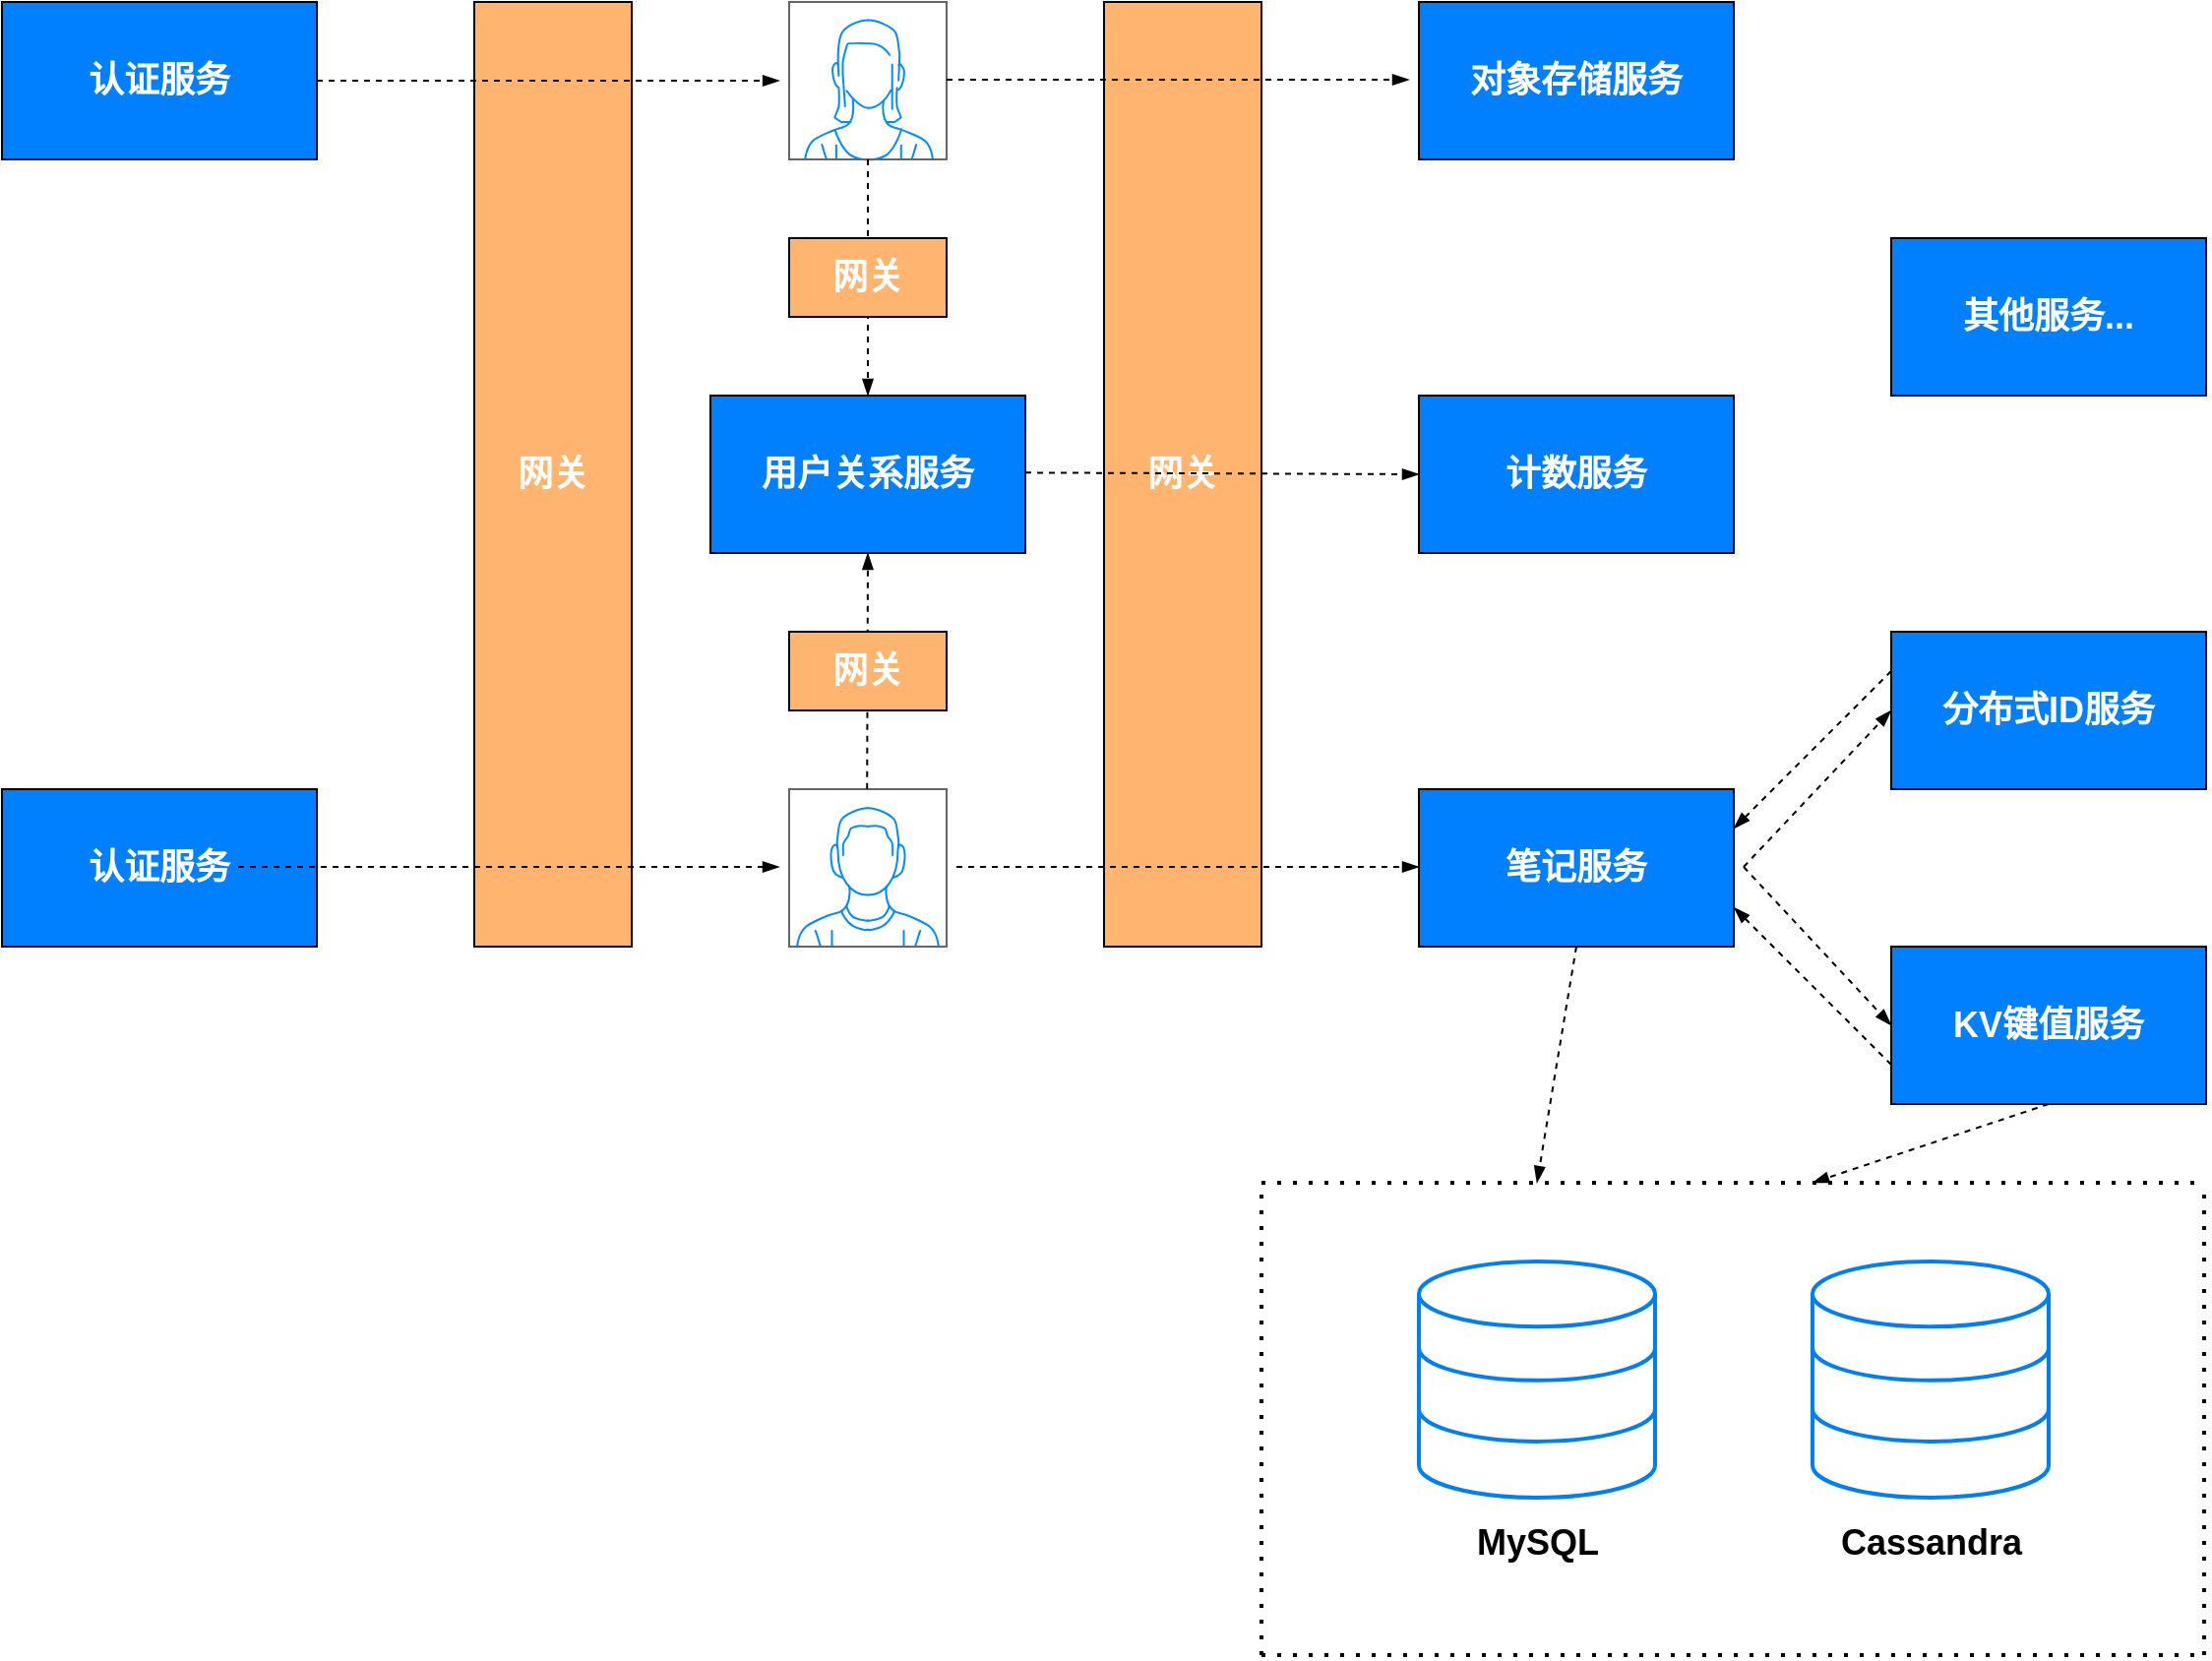 <mxfile version="24.2.5" type="device">
  <diagram id="C5RBs43oDa-KdzZeNtuy" name="Page-1">
    <mxGraphModel dx="2974" dy="1258" grid="1" gridSize="10" guides="1" tooltips="1" connect="1" arrows="1" fold="1" page="1" pageScale="1" pageWidth="827" pageHeight="1169" math="0" shadow="0">
      <root>
        <mxCell id="WIyWlLk6GJQsqaUBKTNV-0" />
        <mxCell id="WIyWlLk6GJQsqaUBKTNV-1" parent="WIyWlLk6GJQsqaUBKTNV-0" />
        <mxCell id="FWQHCrg-YMvKmJAumSep-0" value="" style="verticalLabelPosition=bottom;shadow=0;dashed=0;align=center;html=1;verticalAlign=top;strokeWidth=1;shape=mxgraph.mockup.containers.userFemale;strokeColor=#666666;strokeColor2=#008cff;" parent="WIyWlLk6GJQsqaUBKTNV-1" vertex="1">
          <mxGeometry x="160" y="40" width="80" height="80" as="geometry" />
        </mxCell>
        <mxCell id="FWQHCrg-YMvKmJAumSep-1" value="" style="verticalLabelPosition=bottom;shadow=0;dashed=0;align=center;html=1;verticalAlign=top;strokeWidth=1;shape=mxgraph.mockup.containers.userMale;strokeColor=#666666;strokeColor2=#008cff;" parent="WIyWlLk6GJQsqaUBKTNV-1" vertex="1">
          <mxGeometry x="160" y="440" width="80" height="80" as="geometry" />
        </mxCell>
        <mxCell id="FWQHCrg-YMvKmJAumSep-3" value="&lt;b&gt;&lt;font color=&quot;#ffffff&quot; style=&quot;font-size: 18px;&quot;&gt;用户关系服务&lt;/font&gt;&lt;/b&gt;" style="rounded=0;whiteSpace=wrap;html=1;fillColor=#007FFF;" parent="WIyWlLk6GJQsqaUBKTNV-1" vertex="1">
          <mxGeometry x="120" y="240" width="160" height="80" as="geometry" />
        </mxCell>
        <mxCell id="FWQHCrg-YMvKmJAumSep-9" value="" style="fontSize=12;html=1;endArrow=blockThin;endFill=1;startArrow=none;rounded=0;startFill=0;dashed=1;exitX=0.5;exitY=1;exitDx=0;exitDy=0;exitPerimeter=0;entryX=0.5;entryY=0;entryDx=0;entryDy=0;" parent="WIyWlLk6GJQsqaUBKTNV-1" source="FWQHCrg-YMvKmJAumSep-0" target="FWQHCrg-YMvKmJAumSep-3" edge="1">
          <mxGeometry width="60" height="60" relative="1" as="geometry">
            <mxPoint x="70" y="200" as="sourcePoint" />
            <mxPoint x="110" y="180" as="targetPoint" />
          </mxGeometry>
        </mxCell>
        <mxCell id="FWQHCrg-YMvKmJAumSep-10" value="" style="fontSize=12;html=1;endArrow=blockThin;endFill=1;startArrow=none;rounded=0;startFill=0;dashed=1;exitX=0.495;exitY=-0.002;exitDx=0;exitDy=0;exitPerimeter=0;entryX=0.5;entryY=1;entryDx=0;entryDy=0;" parent="WIyWlLk6GJQsqaUBKTNV-1" source="FWQHCrg-YMvKmJAumSep-1" target="FWQHCrg-YMvKmJAumSep-3" edge="1">
          <mxGeometry width="60" height="60" relative="1" as="geometry">
            <mxPoint x="260" y="330" as="sourcePoint" />
            <mxPoint x="260" y="410" as="targetPoint" />
          </mxGeometry>
        </mxCell>
        <mxCell id="FWQHCrg-YMvKmJAumSep-11" value="&lt;b&gt;&lt;font color=&quot;#ffffff&quot; style=&quot;font-size: 18px;&quot;&gt;认证服务&lt;/font&gt;&lt;/b&gt;" style="rounded=0;whiteSpace=wrap;html=1;fillColor=#007FFF;" parent="WIyWlLk6GJQsqaUBKTNV-1" vertex="1">
          <mxGeometry x="-240" y="40" width="160" height="80" as="geometry" />
        </mxCell>
        <mxCell id="FWQHCrg-YMvKmJAumSep-12" value="&lt;b&gt;&lt;font color=&quot;#ffffff&quot; style=&quot;font-size: 18px;&quot;&gt;认证服务&lt;/font&gt;&lt;/b&gt;" style="rounded=0;whiteSpace=wrap;html=1;fillColor=#007FFF;" parent="WIyWlLk6GJQsqaUBKTNV-1" vertex="1">
          <mxGeometry x="-240" y="440" width="160" height="80" as="geometry" />
        </mxCell>
        <mxCell id="FWQHCrg-YMvKmJAumSep-13" value="&lt;b&gt;&lt;font color=&quot;#ffffff&quot; style=&quot;font-size: 18px;&quot;&gt;网关&lt;/font&gt;&lt;/b&gt;" style="rounded=0;whiteSpace=wrap;html=1;fillColor=#FFB570;" parent="WIyWlLk6GJQsqaUBKTNV-1" vertex="1">
          <mxGeometry x="320" y="40" width="80" height="480" as="geometry" />
        </mxCell>
        <mxCell id="FWQHCrg-YMvKmJAumSep-14" value="&lt;b&gt;&lt;font color=&quot;#ffffff&quot; style=&quot;font-size: 18px;&quot;&gt;网关&lt;/font&gt;&lt;/b&gt;" style="rounded=0;whiteSpace=wrap;html=1;fillColor=#FFB570;" parent="WIyWlLk6GJQsqaUBKTNV-1" vertex="1">
          <mxGeometry y="40" width="80" height="480" as="geometry" />
        </mxCell>
        <mxCell id="FWQHCrg-YMvKmJAumSep-15" value="&lt;b&gt;&lt;font color=&quot;#ffffff&quot; style=&quot;font-size: 18px;&quot;&gt;网关&lt;/font&gt;&lt;/b&gt;" style="rounded=0;whiteSpace=wrap;html=1;fillColor=#FFB570;" parent="WIyWlLk6GJQsqaUBKTNV-1" vertex="1">
          <mxGeometry x="160" y="160" width="80" height="40" as="geometry" />
        </mxCell>
        <mxCell id="FWQHCrg-YMvKmJAumSep-16" value="&lt;b&gt;&lt;font color=&quot;#ffffff&quot; style=&quot;font-size: 18px;&quot;&gt;网关&lt;/font&gt;&lt;/b&gt;" style="rounded=0;whiteSpace=wrap;html=1;fillColor=#FFB570;" parent="WIyWlLk6GJQsqaUBKTNV-1" vertex="1">
          <mxGeometry x="160" y="360" width="80" height="40" as="geometry" />
        </mxCell>
        <mxCell id="FWQHCrg-YMvKmJAumSep-17" value="" style="fontSize=12;html=1;endArrow=blockThin;endFill=1;startArrow=none;rounded=0;startFill=0;dashed=1;exitX=1;exitY=0.5;exitDx=0;exitDy=0;entryX=-0.062;entryY=0.5;entryDx=0;entryDy=0;entryPerimeter=0;" parent="WIyWlLk6GJQsqaUBKTNV-1" source="FWQHCrg-YMvKmJAumSep-11" target="FWQHCrg-YMvKmJAumSep-0" edge="1">
          <mxGeometry width="60" height="60" relative="1" as="geometry">
            <mxPoint x="-70" y="190" as="sourcePoint" />
            <mxPoint x="-70" y="70" as="targetPoint" />
          </mxGeometry>
        </mxCell>
        <mxCell id="FWQHCrg-YMvKmJAumSep-18" value="" style="fontSize=12;html=1;endArrow=blockThin;endFill=1;startArrow=none;rounded=0;startFill=0;dashed=1;exitX=1;exitY=0.5;exitDx=0;exitDy=0;entryX=-0.062;entryY=0.5;entryDx=0;entryDy=0;entryPerimeter=0;" parent="WIyWlLk6GJQsqaUBKTNV-1" edge="1">
          <mxGeometry width="60" height="60" relative="1" as="geometry">
            <mxPoint x="-120" y="479.5" as="sourcePoint" />
            <mxPoint x="155" y="479.5" as="targetPoint" />
          </mxGeometry>
        </mxCell>
        <mxCell id="FWQHCrg-YMvKmJAumSep-19" value="&lt;b&gt;&lt;font color=&quot;#ffffff&quot; style=&quot;font-size: 18px;&quot;&gt;笔记服务&lt;/font&gt;&lt;/b&gt;" style="rounded=0;whiteSpace=wrap;html=1;fillColor=#007FFF;" parent="WIyWlLk6GJQsqaUBKTNV-1" vertex="1">
          <mxGeometry x="480" y="440" width="160" height="80" as="geometry" />
        </mxCell>
        <mxCell id="FWQHCrg-YMvKmJAumSep-20" value="&lt;b&gt;&lt;font color=&quot;#ffffff&quot; style=&quot;font-size: 18px;&quot;&gt;对象存储服务&lt;/font&gt;&lt;/b&gt;" style="rounded=0;whiteSpace=wrap;html=1;fillColor=#007FFF;" parent="WIyWlLk6GJQsqaUBKTNV-1" vertex="1">
          <mxGeometry x="480" y="40" width="160" height="80" as="geometry" />
        </mxCell>
        <mxCell id="FWQHCrg-YMvKmJAumSep-21" value="" style="fontSize=12;html=1;endArrow=blockThin;endFill=1;startArrow=none;rounded=0;startFill=0;dashed=1;exitX=1;exitY=0.5;exitDx=0;exitDy=0;entryX=-0.062;entryY=0.5;entryDx=0;entryDy=0;entryPerimeter=0;" parent="WIyWlLk6GJQsqaUBKTNV-1" edge="1">
          <mxGeometry width="60" height="60" relative="1" as="geometry">
            <mxPoint x="240" y="79.5" as="sourcePoint" />
            <mxPoint x="475" y="79.5" as="targetPoint" />
          </mxGeometry>
        </mxCell>
        <mxCell id="FWQHCrg-YMvKmJAumSep-22" value="" style="fontSize=12;html=1;endArrow=blockThin;endFill=1;startArrow=none;rounded=0;startFill=0;dashed=1;exitX=1;exitY=0.5;exitDx=0;exitDy=0;entryX=-0.062;entryY=0.5;entryDx=0;entryDy=0;entryPerimeter=0;" parent="WIyWlLk6GJQsqaUBKTNV-1" edge="1">
          <mxGeometry width="60" height="60" relative="1" as="geometry">
            <mxPoint x="245" y="479.5" as="sourcePoint" />
            <mxPoint x="480" y="479.5" as="targetPoint" />
          </mxGeometry>
        </mxCell>
        <mxCell id="FWQHCrg-YMvKmJAumSep-23" value="&lt;b&gt;&lt;font color=&quot;#ffffff&quot; style=&quot;font-size: 18px;&quot;&gt;分布式ID服务&lt;/font&gt;&lt;/b&gt;" style="rounded=0;whiteSpace=wrap;html=1;fillColor=#007FFF;" parent="WIyWlLk6GJQsqaUBKTNV-1" vertex="1">
          <mxGeometry x="720" y="360" width="160" height="80" as="geometry" />
        </mxCell>
        <mxCell id="FWQHCrg-YMvKmJAumSep-24" value="&lt;b&gt;&lt;font color=&quot;#ffffff&quot; style=&quot;font-size: 18px;&quot;&gt;KV键值服务&lt;/font&gt;&lt;/b&gt;" style="rounded=0;whiteSpace=wrap;html=1;fillColor=#007FFF;" parent="WIyWlLk6GJQsqaUBKTNV-1" vertex="1">
          <mxGeometry x="720" y="520" width="160" height="80" as="geometry" />
        </mxCell>
        <mxCell id="FWQHCrg-YMvKmJAumSep-25" value="" style="fontSize=12;html=1;endArrow=blockThin;endFill=1;startArrow=none;rounded=0;startFill=0;dashed=1;exitX=1;exitY=0.5;exitDx=0;exitDy=0;entryX=0;entryY=0.5;entryDx=0;entryDy=0;" parent="WIyWlLk6GJQsqaUBKTNV-1" target="FWQHCrg-YMvKmJAumSep-23" edge="1">
          <mxGeometry width="60" height="60" relative="1" as="geometry">
            <mxPoint x="645" y="479.5" as="sourcePoint" />
            <mxPoint x="880" y="479.5" as="targetPoint" />
          </mxGeometry>
        </mxCell>
        <mxCell id="FWQHCrg-YMvKmJAumSep-26" value="" style="fontSize=12;html=1;endArrow=blockThin;endFill=1;startArrow=none;rounded=0;startFill=0;dashed=1;exitX=1;exitY=0.5;exitDx=0;exitDy=0;entryX=0;entryY=0.5;entryDx=0;entryDy=0;" parent="WIyWlLk6GJQsqaUBKTNV-1" target="FWQHCrg-YMvKmJAumSep-24" edge="1">
          <mxGeometry width="60" height="60" relative="1" as="geometry">
            <mxPoint x="645" y="479.5" as="sourcePoint" />
            <mxPoint x="880" y="479.5" as="targetPoint" />
          </mxGeometry>
        </mxCell>
        <mxCell id="FWQHCrg-YMvKmJAumSep-27" value="" style="fontSize=12;html=1;endArrow=blockThin;endFill=1;startArrow=none;rounded=0;startFill=0;dashed=1;exitX=0;exitY=0.25;exitDx=0;exitDy=0;entryX=1;entryY=0.25;entryDx=0;entryDy=0;" parent="WIyWlLk6GJQsqaUBKTNV-1" source="FWQHCrg-YMvKmJAumSep-23" target="FWQHCrg-YMvKmJAumSep-19" edge="1">
          <mxGeometry width="60" height="60" relative="1" as="geometry">
            <mxPoint x="655" y="489.5" as="sourcePoint" />
            <mxPoint x="730" y="410" as="targetPoint" />
          </mxGeometry>
        </mxCell>
        <mxCell id="FWQHCrg-YMvKmJAumSep-28" value="" style="fontSize=12;html=1;endArrow=blockThin;endFill=1;startArrow=none;rounded=0;startFill=0;dashed=1;exitX=0;exitY=0.75;exitDx=0;exitDy=0;entryX=1;entryY=0.75;entryDx=0;entryDy=0;" parent="WIyWlLk6GJQsqaUBKTNV-1" source="FWQHCrg-YMvKmJAumSep-24" target="FWQHCrg-YMvKmJAumSep-19" edge="1">
          <mxGeometry width="60" height="60" relative="1" as="geometry">
            <mxPoint x="665" y="499.5" as="sourcePoint" />
            <mxPoint x="740" y="420" as="targetPoint" />
          </mxGeometry>
        </mxCell>
        <mxCell id="FWQHCrg-YMvKmJAumSep-29" value="" style="html=1;verticalLabelPosition=bottom;align=center;labelBackgroundColor=#ffffff;verticalAlign=top;strokeWidth=2;strokeColor=#0080F0;shadow=0;dashed=0;shape=mxgraph.ios7.icons.data;" parent="WIyWlLk6GJQsqaUBKTNV-1" vertex="1">
          <mxGeometry x="480" y="680" width="120" height="120" as="geometry" />
        </mxCell>
        <mxCell id="FWQHCrg-YMvKmJAumSep-30" value="" style="html=1;verticalLabelPosition=bottom;align=center;labelBackgroundColor=#ffffff;verticalAlign=top;strokeWidth=2;strokeColor=#0080F0;shadow=0;dashed=0;shape=mxgraph.ios7.icons.data;" parent="WIyWlLk6GJQsqaUBKTNV-1" vertex="1">
          <mxGeometry x="680" y="680" width="120" height="120" as="geometry" />
        </mxCell>
        <mxCell id="FWQHCrg-YMvKmJAumSep-33" value="&lt;font style=&quot;font-size: 18px;&quot;&gt;&lt;b&gt;MySQL&lt;/b&gt;&lt;/font&gt;" style="text;html=1;align=center;verticalAlign=middle;resizable=0;points=[];autosize=1;strokeColor=none;fillColor=none;" parent="WIyWlLk6GJQsqaUBKTNV-1" vertex="1">
          <mxGeometry x="495" y="803" width="90" height="40" as="geometry" />
        </mxCell>
        <mxCell id="FWQHCrg-YMvKmJAumSep-34" value="&lt;span style=&quot;font-size: 18px;&quot;&gt;&lt;b&gt;Cassandra&lt;/b&gt;&lt;/span&gt;" style="text;html=1;align=center;verticalAlign=middle;resizable=0;points=[];autosize=1;strokeColor=none;fillColor=none;" parent="WIyWlLk6GJQsqaUBKTNV-1" vertex="1">
          <mxGeometry x="680" y="803" width="120" height="40" as="geometry" />
        </mxCell>
        <mxCell id="FWQHCrg-YMvKmJAumSep-38" value="" style="endArrow=none;dashed=1;html=1;dashPattern=1 3;strokeWidth=2;rounded=0;" parent="WIyWlLk6GJQsqaUBKTNV-1" edge="1">
          <mxGeometry width="50" height="50" relative="1" as="geometry">
            <mxPoint x="400" y="880" as="sourcePoint" />
            <mxPoint x="400" y="640" as="targetPoint" />
          </mxGeometry>
        </mxCell>
        <mxCell id="FWQHCrg-YMvKmJAumSep-39" value="" style="endArrow=none;dashed=1;html=1;dashPattern=1 3;strokeWidth=2;rounded=0;" parent="WIyWlLk6GJQsqaUBKTNV-1" edge="1">
          <mxGeometry width="50" height="50" relative="1" as="geometry">
            <mxPoint x="879" y="880" as="sourcePoint" />
            <mxPoint x="879" y="640" as="targetPoint" />
          </mxGeometry>
        </mxCell>
        <mxCell id="FWQHCrg-YMvKmJAumSep-40" value="" style="endArrow=none;dashed=1;html=1;dashPattern=1 3;strokeWidth=2;rounded=0;" parent="WIyWlLk6GJQsqaUBKTNV-1" edge="1">
          <mxGeometry width="50" height="50" relative="1" as="geometry">
            <mxPoint x="400" y="880" as="sourcePoint" />
            <mxPoint x="880" y="880" as="targetPoint" />
          </mxGeometry>
        </mxCell>
        <mxCell id="FWQHCrg-YMvKmJAumSep-41" value="" style="endArrow=none;dashed=1;html=1;dashPattern=1 3;strokeWidth=2;rounded=0;" parent="WIyWlLk6GJQsqaUBKTNV-1" edge="1">
          <mxGeometry width="50" height="50" relative="1" as="geometry">
            <mxPoint x="400" y="640" as="sourcePoint" />
            <mxPoint x="880" y="640" as="targetPoint" />
          </mxGeometry>
        </mxCell>
        <mxCell id="FWQHCrg-YMvKmJAumSep-43" value="" style="fontSize=12;html=1;endArrow=blockThin;endFill=1;startArrow=none;rounded=0;startFill=0;dashed=1;exitX=0;exitY=0.25;exitDx=0;exitDy=0;" parent="WIyWlLk6GJQsqaUBKTNV-1" edge="1">
          <mxGeometry width="60" height="60" relative="1" as="geometry">
            <mxPoint x="560" y="520" as="sourcePoint" />
            <mxPoint x="540" y="640" as="targetPoint" />
          </mxGeometry>
        </mxCell>
        <mxCell id="FWQHCrg-YMvKmJAumSep-44" value="" style="fontSize=12;html=1;endArrow=blockThin;endFill=1;startArrow=none;rounded=0;startFill=0;dashed=1;exitX=0;exitY=0.25;exitDx=0;exitDy=0;" parent="WIyWlLk6GJQsqaUBKTNV-1" edge="1">
          <mxGeometry width="60" height="60" relative="1" as="geometry">
            <mxPoint x="800" y="600" as="sourcePoint" />
            <mxPoint x="680" y="640" as="targetPoint" />
          </mxGeometry>
        </mxCell>
        <mxCell id="FWQHCrg-YMvKmJAumSep-45" value="&lt;b&gt;&lt;font color=&quot;#ffffff&quot; style=&quot;font-size: 18px;&quot;&gt;计数服务&lt;/font&gt;&lt;/b&gt;" style="rounded=0;whiteSpace=wrap;html=1;fillColor=#007FFF;" parent="WIyWlLk6GJQsqaUBKTNV-1" vertex="1">
          <mxGeometry x="480" y="240" width="160" height="80" as="geometry" />
        </mxCell>
        <mxCell id="FWQHCrg-YMvKmJAumSep-46" value="" style="fontSize=12;html=1;endArrow=blockThin;endFill=1;startArrow=none;rounded=0;startFill=0;dashed=1;exitX=1;exitY=0.5;exitDx=0;exitDy=0;entryX=0;entryY=0.5;entryDx=0;entryDy=0;" parent="WIyWlLk6GJQsqaUBKTNV-1" target="FWQHCrg-YMvKmJAumSep-45" edge="1">
          <mxGeometry width="60" height="60" relative="1" as="geometry">
            <mxPoint x="280" y="279.17" as="sourcePoint" />
            <mxPoint x="515" y="279.17" as="targetPoint" />
          </mxGeometry>
        </mxCell>
        <mxCell id="FWQHCrg-YMvKmJAumSep-47" value="&lt;b&gt;&lt;font color=&quot;#ffffff&quot; style=&quot;font-size: 18px;&quot;&gt;其他服务...&lt;/font&gt;&lt;/b&gt;" style="rounded=0;whiteSpace=wrap;html=1;fillColor=#007FFF;" parent="WIyWlLk6GJQsqaUBKTNV-1" vertex="1">
          <mxGeometry x="720" y="160" width="160" height="80" as="geometry" />
        </mxCell>
      </root>
    </mxGraphModel>
  </diagram>
</mxfile>
